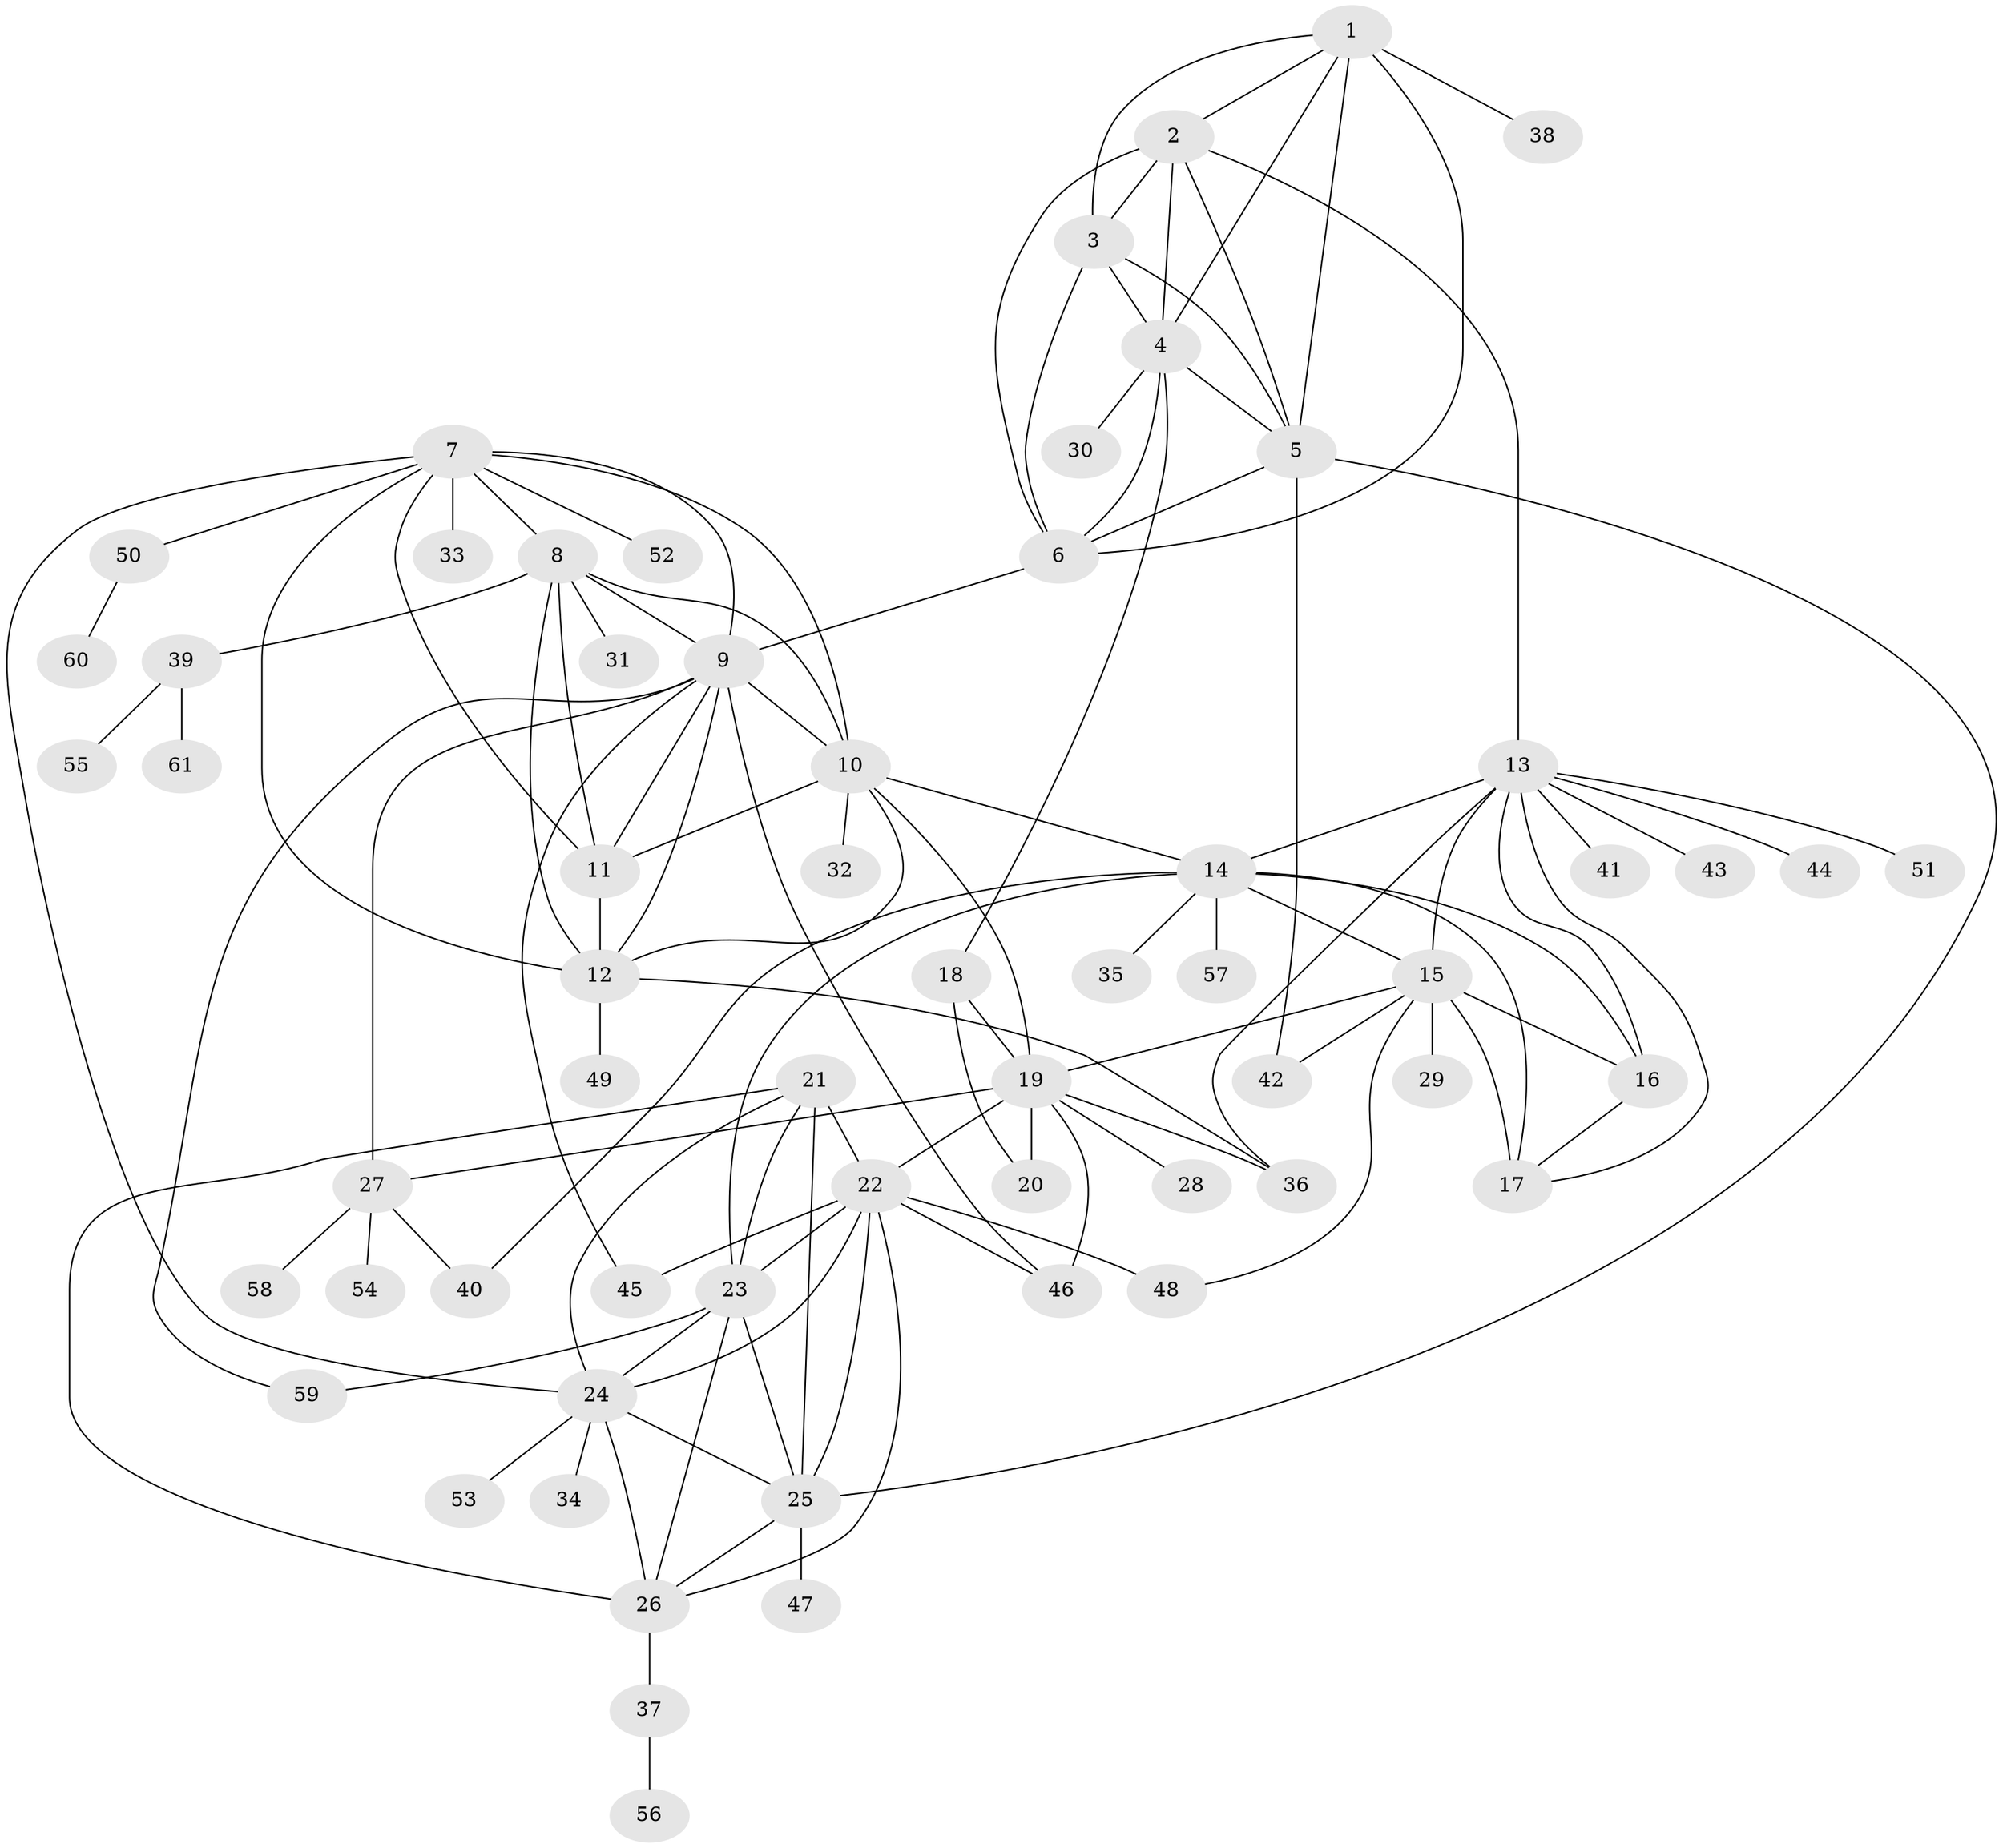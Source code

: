 // original degree distribution, {8: 0.040983606557377046, 7: 0.040983606557377046, 6: 0.04918032786885246, 10: 0.01639344262295082, 11: 0.02459016393442623, 9: 0.040983606557377046, 12: 0.01639344262295082, 5: 0.01639344262295082, 13: 0.00819672131147541, 1: 0.5901639344262295, 2: 0.10655737704918032, 3: 0.03278688524590164, 4: 0.01639344262295082}
// Generated by graph-tools (version 1.1) at 2025/37/03/09/25 02:37:17]
// undirected, 61 vertices, 113 edges
graph export_dot {
graph [start="1"]
  node [color=gray90,style=filled];
  1;
  2;
  3;
  4;
  5;
  6;
  7;
  8;
  9;
  10;
  11;
  12;
  13;
  14;
  15;
  16;
  17;
  18;
  19;
  20;
  21;
  22;
  23;
  24;
  25;
  26;
  27;
  28;
  29;
  30;
  31;
  32;
  33;
  34;
  35;
  36;
  37;
  38;
  39;
  40;
  41;
  42;
  43;
  44;
  45;
  46;
  47;
  48;
  49;
  50;
  51;
  52;
  53;
  54;
  55;
  56;
  57;
  58;
  59;
  60;
  61;
  1 -- 2 [weight=1.0];
  1 -- 3 [weight=1.0];
  1 -- 4 [weight=1.0];
  1 -- 5 [weight=1.0];
  1 -- 6 [weight=1.0];
  1 -- 38 [weight=2.0];
  2 -- 3 [weight=1.0];
  2 -- 4 [weight=1.0];
  2 -- 5 [weight=1.0];
  2 -- 6 [weight=1.0];
  2 -- 13 [weight=1.0];
  3 -- 4 [weight=1.0];
  3 -- 5 [weight=1.0];
  3 -- 6 [weight=1.0];
  4 -- 5 [weight=1.0];
  4 -- 6 [weight=1.0];
  4 -- 18 [weight=1.0];
  4 -- 30 [weight=3.0];
  5 -- 6 [weight=1.0];
  5 -- 25 [weight=1.0];
  5 -- 42 [weight=4.0];
  6 -- 9 [weight=1.0];
  7 -- 8 [weight=1.0];
  7 -- 9 [weight=1.0];
  7 -- 10 [weight=1.0];
  7 -- 11 [weight=1.0];
  7 -- 12 [weight=1.0];
  7 -- 24 [weight=1.0];
  7 -- 33 [weight=1.0];
  7 -- 50 [weight=1.0];
  7 -- 52 [weight=1.0];
  8 -- 9 [weight=1.0];
  8 -- 10 [weight=1.0];
  8 -- 11 [weight=1.0];
  8 -- 12 [weight=1.0];
  8 -- 31 [weight=1.0];
  8 -- 39 [weight=1.0];
  9 -- 10 [weight=1.0];
  9 -- 11 [weight=1.0];
  9 -- 12 [weight=1.0];
  9 -- 27 [weight=1.0];
  9 -- 45 [weight=1.0];
  9 -- 46 [weight=1.0];
  9 -- 59 [weight=1.0];
  10 -- 11 [weight=1.0];
  10 -- 12 [weight=1.0];
  10 -- 14 [weight=1.0];
  10 -- 19 [weight=1.0];
  10 -- 32 [weight=1.0];
  11 -- 12 [weight=1.0];
  12 -- 36 [weight=1.0];
  12 -- 49 [weight=1.0];
  13 -- 14 [weight=1.0];
  13 -- 15 [weight=2.0];
  13 -- 16 [weight=1.0];
  13 -- 17 [weight=1.0];
  13 -- 36 [weight=1.0];
  13 -- 41 [weight=1.0];
  13 -- 43 [weight=1.0];
  13 -- 44 [weight=1.0];
  13 -- 51 [weight=1.0];
  14 -- 15 [weight=2.0];
  14 -- 16 [weight=1.0];
  14 -- 17 [weight=1.0];
  14 -- 23 [weight=1.0];
  14 -- 35 [weight=1.0];
  14 -- 40 [weight=1.0];
  14 -- 57 [weight=1.0];
  15 -- 16 [weight=2.0];
  15 -- 17 [weight=5.0];
  15 -- 19 [weight=1.0];
  15 -- 29 [weight=6.0];
  15 -- 42 [weight=1.0];
  15 -- 48 [weight=1.0];
  16 -- 17 [weight=1.0];
  18 -- 19 [weight=4.0];
  18 -- 20 [weight=1.0];
  19 -- 20 [weight=5.0];
  19 -- 22 [weight=1.0];
  19 -- 27 [weight=1.0];
  19 -- 28 [weight=4.0];
  19 -- 36 [weight=1.0];
  19 -- 46 [weight=1.0];
  21 -- 22 [weight=1.0];
  21 -- 23 [weight=1.0];
  21 -- 24 [weight=1.0];
  21 -- 25 [weight=1.0];
  21 -- 26 [weight=3.0];
  22 -- 23 [weight=1.0];
  22 -- 24 [weight=1.0];
  22 -- 25 [weight=1.0];
  22 -- 26 [weight=1.0];
  22 -- 45 [weight=1.0];
  22 -- 46 [weight=1.0];
  22 -- 48 [weight=4.0];
  23 -- 24 [weight=1.0];
  23 -- 25 [weight=1.0];
  23 -- 26 [weight=1.0];
  23 -- 59 [weight=1.0];
  24 -- 25 [weight=1.0];
  24 -- 26 [weight=1.0];
  24 -- 34 [weight=1.0];
  24 -- 53 [weight=1.0];
  25 -- 26 [weight=1.0];
  25 -- 47 [weight=1.0];
  26 -- 37 [weight=1.0];
  27 -- 40 [weight=1.0];
  27 -- 54 [weight=1.0];
  27 -- 58 [weight=1.0];
  37 -- 56 [weight=1.0];
  39 -- 55 [weight=1.0];
  39 -- 61 [weight=1.0];
  50 -- 60 [weight=1.0];
}

